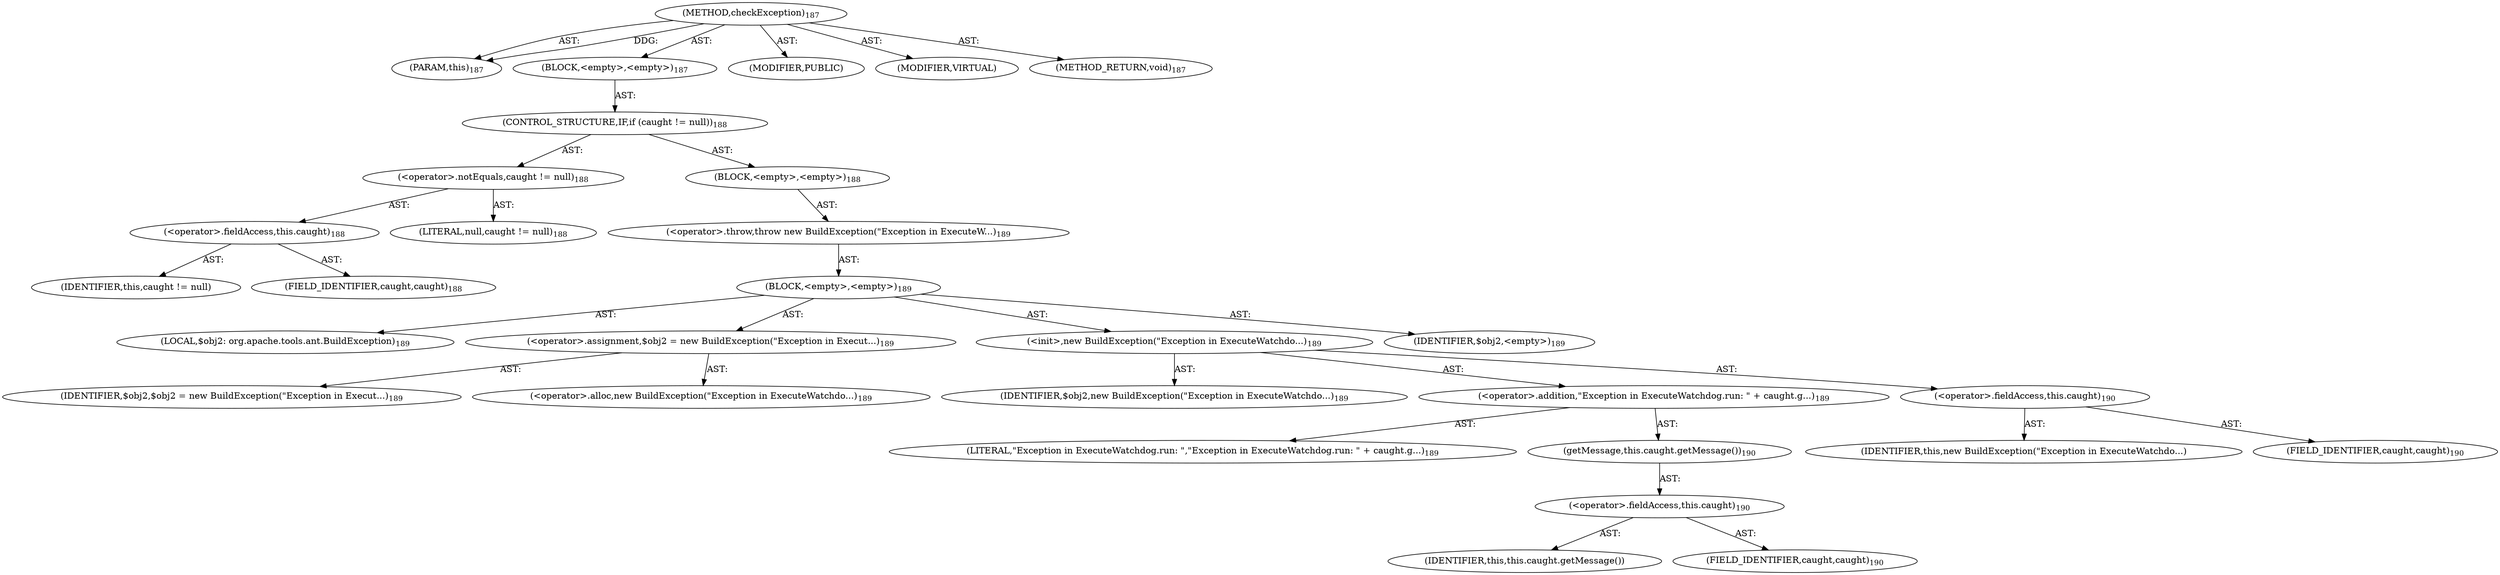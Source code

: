 digraph "checkException" {  
"111669149702" [label = <(METHOD,checkException)<SUB>187</SUB>> ]
"115964117002" [label = <(PARAM,this)<SUB>187</SUB>> ]
"25769803792" [label = <(BLOCK,&lt;empty&gt;,&lt;empty&gt;)<SUB>187</SUB>> ]
"47244640264" [label = <(CONTROL_STRUCTURE,IF,if (caught != null))<SUB>188</SUB>> ]
"30064771128" [label = <(&lt;operator&gt;.notEquals,caught != null)<SUB>188</SUB>> ]
"30064771129" [label = <(&lt;operator&gt;.fieldAccess,this.caught)<SUB>188</SUB>> ]
"68719476772" [label = <(IDENTIFIER,this,caught != null)> ]
"55834574870" [label = <(FIELD_IDENTIFIER,caught,caught)<SUB>188</SUB>> ]
"90194313231" [label = <(LITERAL,null,caught != null)<SUB>188</SUB>> ]
"25769803793" [label = <(BLOCK,&lt;empty&gt;,&lt;empty&gt;)<SUB>188</SUB>> ]
"30064771130" [label = <(&lt;operator&gt;.throw,throw new BuildException(&quot;Exception in ExecuteW...)<SUB>189</SUB>> ]
"25769803794" [label = <(BLOCK,&lt;empty&gt;,&lt;empty&gt;)<SUB>189</SUB>> ]
"94489280514" [label = <(LOCAL,$obj2: org.apache.tools.ant.BuildException)<SUB>189</SUB>> ]
"30064771131" [label = <(&lt;operator&gt;.assignment,$obj2 = new BuildException(&quot;Exception in Execut...)<SUB>189</SUB>> ]
"68719476773" [label = <(IDENTIFIER,$obj2,$obj2 = new BuildException(&quot;Exception in Execut...)<SUB>189</SUB>> ]
"30064771132" [label = <(&lt;operator&gt;.alloc,new BuildException(&quot;Exception in ExecuteWatchdo...)<SUB>189</SUB>> ]
"30064771133" [label = <(&lt;init&gt;,new BuildException(&quot;Exception in ExecuteWatchdo...)<SUB>189</SUB>> ]
"68719476774" [label = <(IDENTIFIER,$obj2,new BuildException(&quot;Exception in ExecuteWatchdo...)<SUB>189</SUB>> ]
"30064771134" [label = <(&lt;operator&gt;.addition,&quot;Exception in ExecuteWatchdog.run: &quot; + caught.g...)<SUB>189</SUB>> ]
"90194313232" [label = <(LITERAL,&quot;Exception in ExecuteWatchdog.run: &quot;,&quot;Exception in ExecuteWatchdog.run: &quot; + caught.g...)<SUB>189</SUB>> ]
"30064771135" [label = <(getMessage,this.caught.getMessage())<SUB>190</SUB>> ]
"30064771136" [label = <(&lt;operator&gt;.fieldAccess,this.caught)<SUB>190</SUB>> ]
"68719476775" [label = <(IDENTIFIER,this,this.caught.getMessage())> ]
"55834574871" [label = <(FIELD_IDENTIFIER,caught,caught)<SUB>190</SUB>> ]
"30064771137" [label = <(&lt;operator&gt;.fieldAccess,this.caught)<SUB>190</SUB>> ]
"68719476776" [label = <(IDENTIFIER,this,new BuildException(&quot;Exception in ExecuteWatchdo...)> ]
"55834574872" [label = <(FIELD_IDENTIFIER,caught,caught)<SUB>190</SUB>> ]
"68719476777" [label = <(IDENTIFIER,$obj2,&lt;empty&gt;)<SUB>189</SUB>> ]
"133143986193" [label = <(MODIFIER,PUBLIC)> ]
"133143986194" [label = <(MODIFIER,VIRTUAL)> ]
"128849018886" [label = <(METHOD_RETURN,void)<SUB>187</SUB>> ]
  "111669149702" -> "115964117002"  [ label = "AST: "] 
  "111669149702" -> "25769803792"  [ label = "AST: "] 
  "111669149702" -> "133143986193"  [ label = "AST: "] 
  "111669149702" -> "133143986194"  [ label = "AST: "] 
  "111669149702" -> "128849018886"  [ label = "AST: "] 
  "25769803792" -> "47244640264"  [ label = "AST: "] 
  "47244640264" -> "30064771128"  [ label = "AST: "] 
  "47244640264" -> "25769803793"  [ label = "AST: "] 
  "30064771128" -> "30064771129"  [ label = "AST: "] 
  "30064771128" -> "90194313231"  [ label = "AST: "] 
  "30064771129" -> "68719476772"  [ label = "AST: "] 
  "30064771129" -> "55834574870"  [ label = "AST: "] 
  "25769803793" -> "30064771130"  [ label = "AST: "] 
  "30064771130" -> "25769803794"  [ label = "AST: "] 
  "25769803794" -> "94489280514"  [ label = "AST: "] 
  "25769803794" -> "30064771131"  [ label = "AST: "] 
  "25769803794" -> "30064771133"  [ label = "AST: "] 
  "25769803794" -> "68719476777"  [ label = "AST: "] 
  "30064771131" -> "68719476773"  [ label = "AST: "] 
  "30064771131" -> "30064771132"  [ label = "AST: "] 
  "30064771133" -> "68719476774"  [ label = "AST: "] 
  "30064771133" -> "30064771134"  [ label = "AST: "] 
  "30064771133" -> "30064771137"  [ label = "AST: "] 
  "30064771134" -> "90194313232"  [ label = "AST: "] 
  "30064771134" -> "30064771135"  [ label = "AST: "] 
  "30064771135" -> "30064771136"  [ label = "AST: "] 
  "30064771136" -> "68719476775"  [ label = "AST: "] 
  "30064771136" -> "55834574871"  [ label = "AST: "] 
  "30064771137" -> "68719476776"  [ label = "AST: "] 
  "30064771137" -> "55834574872"  [ label = "AST: "] 
  "111669149702" -> "115964117002"  [ label = "DDG: "] 
}
